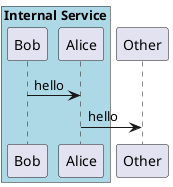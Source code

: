 @startuml

box "Internal Service" #LightBlue
participant Bob
participant Alice
end box
participant Other

Bob -> Alice : hello
Alice -> Other : hello

@enduml